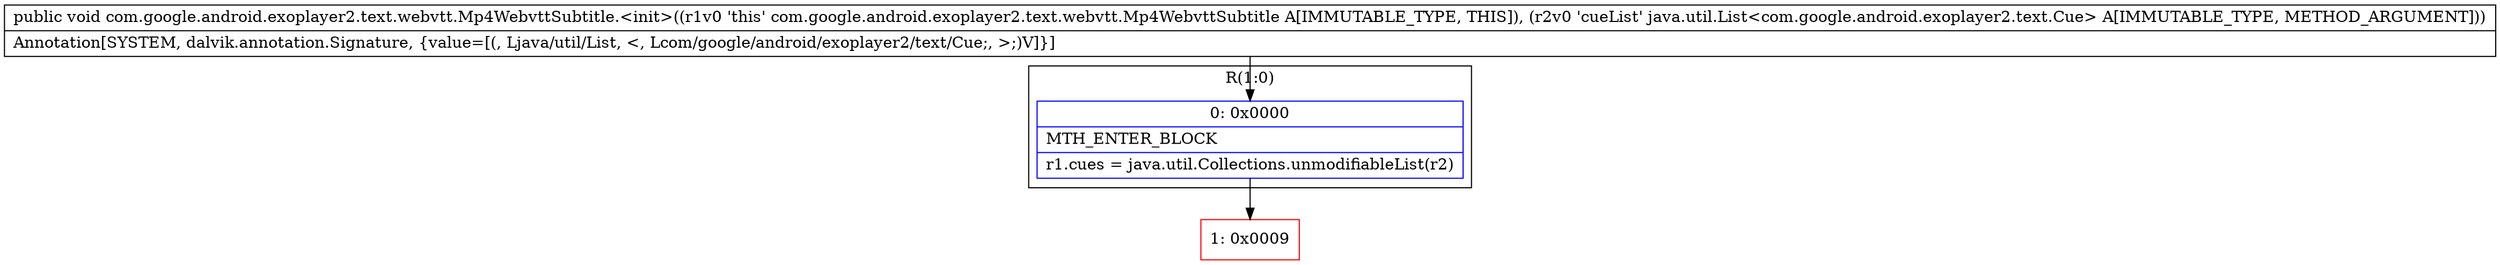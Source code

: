 digraph "CFG forcom.google.android.exoplayer2.text.webvtt.Mp4WebvttSubtitle.\<init\>(Ljava\/util\/List;)V" {
subgraph cluster_Region_1424584131 {
label = "R(1:0)";
node [shape=record,color=blue];
Node_0 [shape=record,label="{0\:\ 0x0000|MTH_ENTER_BLOCK\l|r1.cues = java.util.Collections.unmodifiableList(r2)\l}"];
}
Node_1 [shape=record,color=red,label="{1\:\ 0x0009}"];
MethodNode[shape=record,label="{public void com.google.android.exoplayer2.text.webvtt.Mp4WebvttSubtitle.\<init\>((r1v0 'this' com.google.android.exoplayer2.text.webvtt.Mp4WebvttSubtitle A[IMMUTABLE_TYPE, THIS]), (r2v0 'cueList' java.util.List\<com.google.android.exoplayer2.text.Cue\> A[IMMUTABLE_TYPE, METHOD_ARGUMENT]))  | Annotation[SYSTEM, dalvik.annotation.Signature, \{value=[(, Ljava\/util\/List, \<, Lcom\/google\/android\/exoplayer2\/text\/Cue;, \>;)V]\}]\l}"];
MethodNode -> Node_0;
Node_0 -> Node_1;
}

